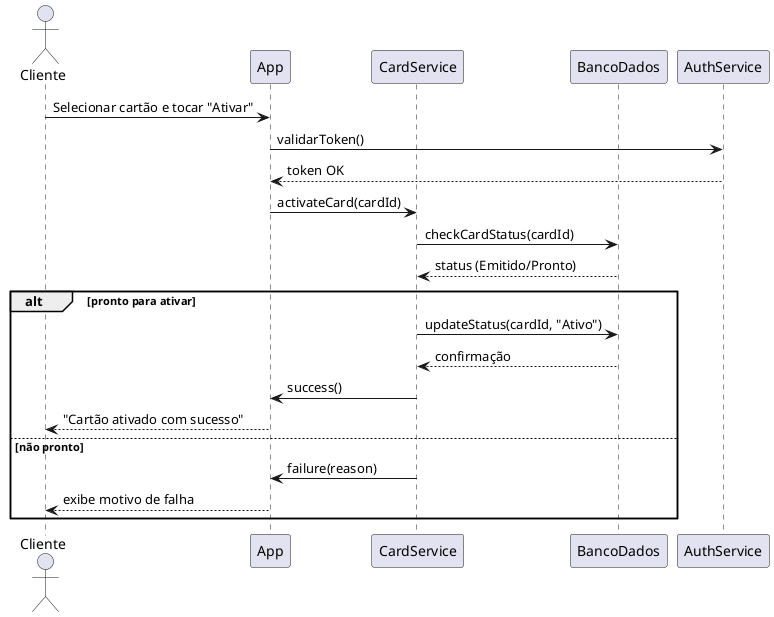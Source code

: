 @startuml Ativar_Cartao
actor Cliente
participant App
participant CardService
participant BancoDados
participant AuthService

Cliente -> App: Selecionar cartão e tocar "Ativar"
App -> AuthService: validarToken()
AuthService --> App: token OK
App -> CardService: activateCard(cardId)
CardService -> BancoDados: checkCardStatus(cardId)
BancoDados --> CardService: status (Emitido/Pronto)
alt pronto para ativar
  CardService -> BancoDados: updateStatus(cardId, "Ativo")
  BancoDados --> CardService: confirmação
  CardService -> App: success()
  App --> Cliente: "Cartão ativado com sucesso"
else não pronto
  CardService -> App: failure(reason)
  App --> Cliente: exibe motivo de falha
end
@enduml